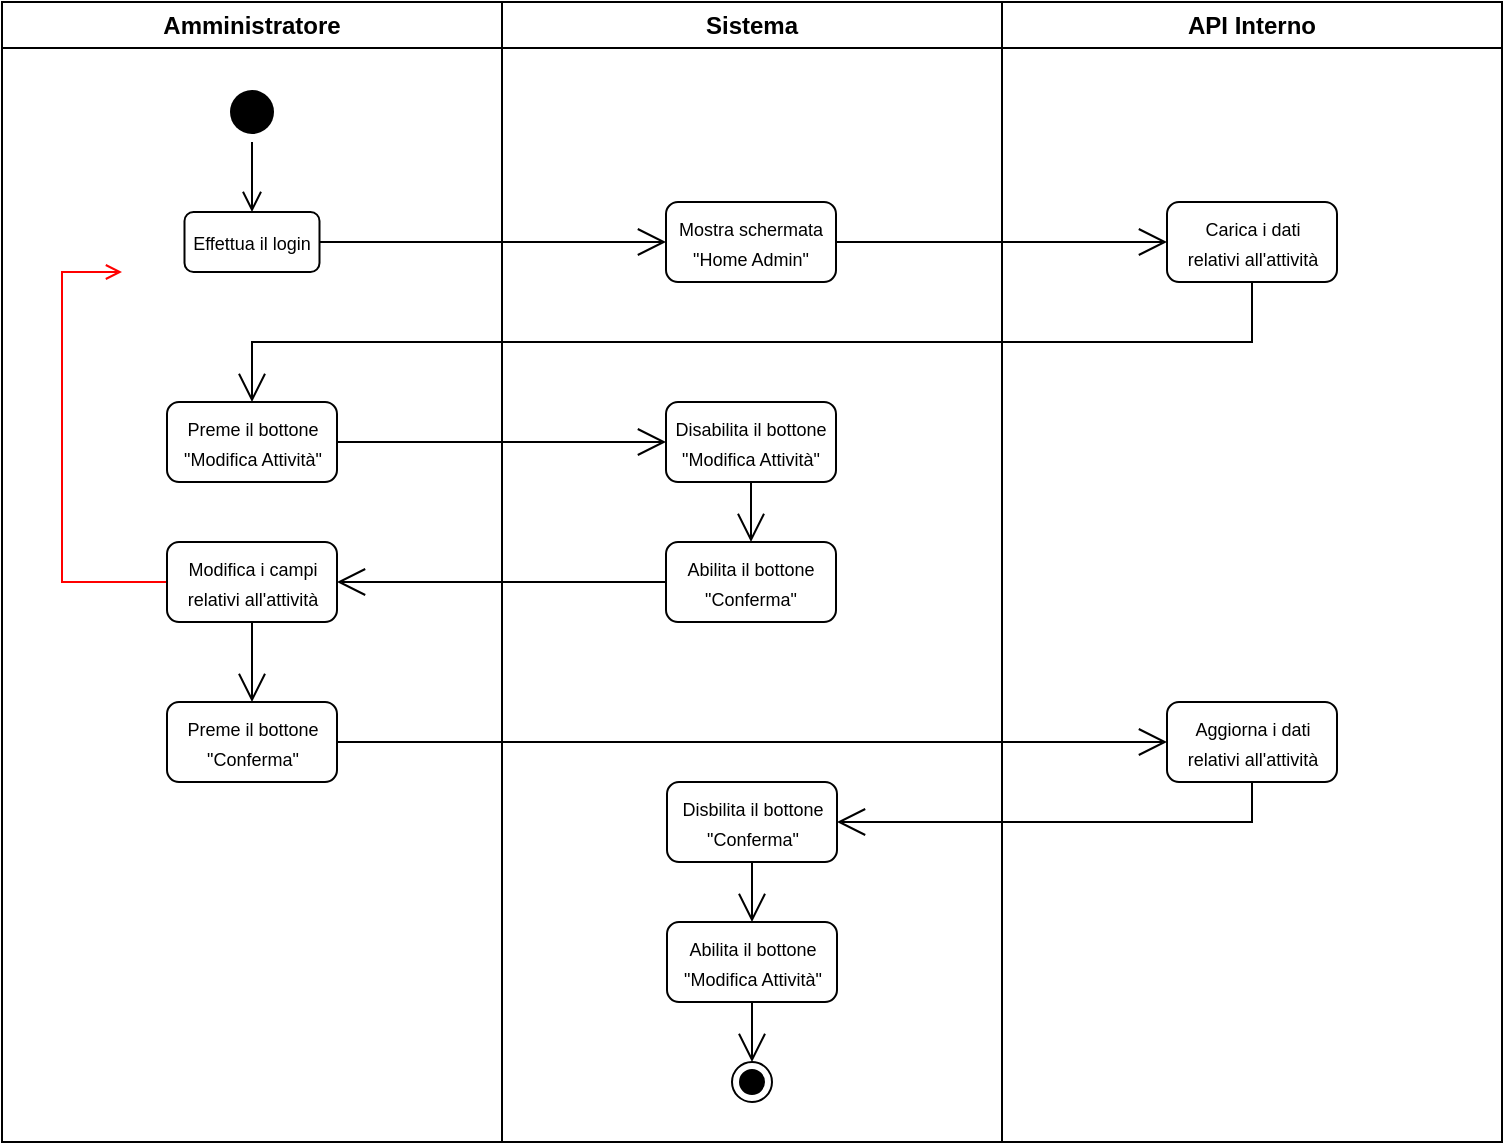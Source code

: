 <mxfile version="20.7.4" type="github">
  <diagram id="Zy6TgiktLHt2EOAxuK4o" name="Pagina-1">
    <mxGraphModel dx="1434" dy="796" grid="1" gridSize="10" guides="1" tooltips="1" connect="1" arrows="1" fold="1" page="1" pageScale="1" pageWidth="827" pageHeight="1169" math="0" shadow="0">
      <root>
        <mxCell id="0" />
        <mxCell id="1" parent="0" />
        <mxCell id="LdJUYDuIjC4-5wRXSj9j-1" value="Amministratore" style="swimlane;whiteSpace=wrap;startSize=23;" parent="1" vertex="1">
          <mxGeometry x="39" y="300" width="250" height="570" as="geometry" />
        </mxCell>
        <mxCell id="LdJUYDuIjC4-5wRXSj9j-9" value="" style="edgeStyle=elbowEdgeStyle;elbow=horizontal;strokeColor=#FF0000;endArrow=open;endFill=1;rounded=0" parent="LdJUYDuIjC4-5wRXSj9j-1" source="LdJUYDuIjC4-5wRXSj9j-7" edge="1">
          <mxGeometry width="100" height="100" relative="1" as="geometry">
            <mxPoint x="160" y="290" as="sourcePoint" />
            <mxPoint x="60" y="135" as="targetPoint" />
            <Array as="points">
              <mxPoint x="30" y="250" />
            </Array>
          </mxGeometry>
        </mxCell>
        <mxCell id="ra6ObjclHlcNwQBymZ_M-1" value="" style="ellipse;html=1;shape=startState;fillColor=#000000;strokeColor=none;" vertex="1" parent="LdJUYDuIjC4-5wRXSj9j-1">
          <mxGeometry x="110" y="40" width="30" height="30" as="geometry" />
        </mxCell>
        <mxCell id="ra6ObjclHlcNwQBymZ_M-3" value="&lt;font style=&quot;font-size: 9px;&quot;&gt;Effettua il login&lt;/font&gt;" style="rounded=1;whiteSpace=wrap;html=1;" vertex="1" parent="LdJUYDuIjC4-5wRXSj9j-1">
          <mxGeometry x="91.25" y="105" width="67.5" height="30" as="geometry" />
        </mxCell>
        <mxCell id="ra6ObjclHlcNwQBymZ_M-2" value="" style="edgeStyle=orthogonalEdgeStyle;html=1;verticalAlign=bottom;endArrow=open;endSize=8;strokeColor=#000000;rounded=0;entryX=0.5;entryY=0;entryDx=0;entryDy=0;" edge="1" source="ra6ObjclHlcNwQBymZ_M-1" parent="LdJUYDuIjC4-5wRXSj9j-1" target="ra6ObjclHlcNwQBymZ_M-3">
          <mxGeometry relative="1" as="geometry">
            <mxPoint x="125" y="110" as="targetPoint" />
          </mxGeometry>
        </mxCell>
        <mxCell id="ra6ObjclHlcNwQBymZ_M-10" value="&lt;font style=&quot;font-size: 9px;&quot;&gt;Preme il bottone&lt;br&gt;&quot;Modifica Attività&quot;&lt;br&gt;&lt;/font&gt;" style="rounded=1;whiteSpace=wrap;html=1;" vertex="1" parent="LdJUYDuIjC4-5wRXSj9j-1">
          <mxGeometry x="82.5" y="200" width="85" height="40" as="geometry" />
        </mxCell>
        <mxCell id="ra6ObjclHlcNwQBymZ_M-12" value="&lt;font style=&quot;font-size: 9px;&quot;&gt;Modifica i campi&lt;br&gt;relativi all&#39;attività&lt;br&gt;&lt;/font&gt;" style="rounded=1;whiteSpace=wrap;html=1;" vertex="1" parent="LdJUYDuIjC4-5wRXSj9j-1">
          <mxGeometry x="82.5" y="270" width="85" height="40" as="geometry" />
        </mxCell>
        <mxCell id="ra6ObjclHlcNwQBymZ_M-14" value="&lt;font style=&quot;font-size: 9px;&quot;&gt;Preme il bottone&lt;br&gt;&quot;Conferma&quot;&lt;br&gt;&lt;/font&gt;" style="rounded=1;whiteSpace=wrap;html=1;" vertex="1" parent="LdJUYDuIjC4-5wRXSj9j-1">
          <mxGeometry x="82.5" y="350" width="85" height="40" as="geometry" />
        </mxCell>
        <mxCell id="ra6ObjclHlcNwQBymZ_M-15" value="" style="endArrow=open;endFill=1;endSize=12;html=1;rounded=0;strokeColor=#000000;fontSize=9;exitX=0.5;exitY=1;exitDx=0;exitDy=0;entryX=0.5;entryY=0;entryDx=0;entryDy=0;" edge="1" parent="LdJUYDuIjC4-5wRXSj9j-1" source="ra6ObjclHlcNwQBymZ_M-12" target="ra6ObjclHlcNwQBymZ_M-14">
          <mxGeometry width="160" relative="1" as="geometry">
            <mxPoint x="125" y="330" as="sourcePoint" />
            <mxPoint x="125" y="350" as="targetPoint" />
          </mxGeometry>
        </mxCell>
        <mxCell id="LdJUYDuIjC4-5wRXSj9j-10" value="Sistema" style="swimlane;whiteSpace=wrap" parent="1" vertex="1">
          <mxGeometry x="289" y="300" width="250" height="570" as="geometry" />
        </mxCell>
        <mxCell id="ra6ObjclHlcNwQBymZ_M-5" value="&lt;font style=&quot;font-size: 9px;&quot;&gt;Mostra schermata&lt;br&gt;&quot;Home Admin&quot;&lt;br&gt;&lt;/font&gt;" style="rounded=1;whiteSpace=wrap;html=1;" vertex="1" parent="LdJUYDuIjC4-5wRXSj9j-10">
          <mxGeometry x="82" y="100" width="85" height="40" as="geometry" />
        </mxCell>
        <mxCell id="ra6ObjclHlcNwQBymZ_M-18" value="&lt;font style=&quot;font-size: 9px;&quot;&gt;Disabilita il bottone&lt;br&gt;&quot;Modifica Attività&quot;&lt;br&gt;&lt;/font&gt;" style="rounded=1;whiteSpace=wrap;html=1;" vertex="1" parent="LdJUYDuIjC4-5wRXSj9j-10">
          <mxGeometry x="82" y="200" width="85" height="40" as="geometry" />
        </mxCell>
        <mxCell id="ra6ObjclHlcNwQBymZ_M-19" value="&lt;font style=&quot;font-size: 9px;&quot;&gt;Abilita il bottone&lt;br&gt;&quot;Conferma&quot;&lt;br&gt;&lt;/font&gt;" style="rounded=1;whiteSpace=wrap;html=1;" vertex="1" parent="LdJUYDuIjC4-5wRXSj9j-10">
          <mxGeometry x="82" y="270" width="85" height="40" as="geometry" />
        </mxCell>
        <mxCell id="ra6ObjclHlcNwQBymZ_M-11" value="" style="endArrow=open;endFill=1;endSize=12;html=1;rounded=0;strokeColor=#000000;fontSize=9;exitX=0.5;exitY=1;exitDx=0;exitDy=0;entryX=0.5;entryY=0;entryDx=0;entryDy=0;" edge="1" parent="LdJUYDuIjC4-5wRXSj9j-10" source="ra6ObjclHlcNwQBymZ_M-18" target="ra6ObjclHlcNwQBymZ_M-19">
          <mxGeometry width="160" relative="1" as="geometry">
            <mxPoint x="71" y="250" as="sourcePoint" />
            <mxPoint x="-125" y="270" as="targetPoint" />
          </mxGeometry>
        </mxCell>
        <mxCell id="ra6ObjclHlcNwQBymZ_M-21" value="&lt;font style=&quot;font-size: 9px;&quot;&gt;Disbilita il bottone&lt;br&gt;&quot;Conferma&quot;&lt;br&gt;&lt;/font&gt;" style="rounded=1;whiteSpace=wrap;html=1;" vertex="1" parent="LdJUYDuIjC4-5wRXSj9j-10">
          <mxGeometry x="82.5" y="390" width="85" height="40" as="geometry" />
        </mxCell>
        <mxCell id="ra6ObjclHlcNwQBymZ_M-22" value="&lt;font style=&quot;font-size: 9px;&quot;&gt;Abilita il bottone&lt;br&gt;&quot;Modifica Attività&quot;&lt;br&gt;&lt;/font&gt;" style="rounded=1;whiteSpace=wrap;html=1;" vertex="1" parent="LdJUYDuIjC4-5wRXSj9j-10">
          <mxGeometry x="82.5" y="460" width="85" height="40" as="geometry" />
        </mxCell>
        <mxCell id="ra6ObjclHlcNwQBymZ_M-28" value="" style="endArrow=open;endFill=1;endSize=12;html=1;rounded=0;strokeColor=#000000;fontSize=9;exitX=0.5;exitY=1;exitDx=0;exitDy=0;entryX=0.5;entryY=0;entryDx=0;entryDy=0;" edge="1" parent="LdJUYDuIjC4-5wRXSj9j-10" source="ra6ObjclHlcNwQBymZ_M-21" target="ra6ObjclHlcNwQBymZ_M-22">
          <mxGeometry width="160" relative="1" as="geometry">
            <mxPoint x="71" y="400" as="sourcePoint" />
            <mxPoint x="231" y="400" as="targetPoint" />
          </mxGeometry>
        </mxCell>
        <mxCell id="ra6ObjclHlcNwQBymZ_M-29" value="" style="ellipse;html=1;shape=endState;fillColor=#000000;strokeColor=#000000;rounded=1;fontSize=9;" vertex="1" parent="LdJUYDuIjC4-5wRXSj9j-10">
          <mxGeometry x="115" y="530" width="20" height="20" as="geometry" />
        </mxCell>
        <mxCell id="ra6ObjclHlcNwQBymZ_M-30" value="" style="endArrow=open;endFill=1;endSize=12;html=1;rounded=0;strokeColor=#000000;fontSize=9;exitX=0.5;exitY=1;exitDx=0;exitDy=0;entryX=0.5;entryY=0;entryDx=0;entryDy=0;" edge="1" parent="LdJUYDuIjC4-5wRXSj9j-10" source="ra6ObjclHlcNwQBymZ_M-22" target="ra6ObjclHlcNwQBymZ_M-29">
          <mxGeometry width="160" relative="1" as="geometry">
            <mxPoint x="82" y="520" as="sourcePoint" />
            <mxPoint x="242" y="520" as="targetPoint" />
          </mxGeometry>
        </mxCell>
        <mxCell id="LdJUYDuIjC4-5wRXSj9j-29" value="API Interno" style="swimlane;whiteSpace=wrap" parent="1" vertex="1">
          <mxGeometry x="539" y="300" width="250" height="570" as="geometry" />
        </mxCell>
        <mxCell id="ra6ObjclHlcNwQBymZ_M-7" value="&lt;font style=&quot;font-size: 9px;&quot;&gt;Carica i dati&lt;br&gt;relativi all&#39;attività&lt;br&gt;&lt;/font&gt;" style="rounded=1;whiteSpace=wrap;html=1;" vertex="1" parent="LdJUYDuIjC4-5wRXSj9j-29">
          <mxGeometry x="82.5" y="100" width="85" height="40" as="geometry" />
        </mxCell>
        <mxCell id="ra6ObjclHlcNwQBymZ_M-25" value="&lt;font style=&quot;font-size: 9px;&quot;&gt;Aggiorna i dati&lt;br&gt;relativi all&#39;attività&lt;br&gt;&lt;/font&gt;" style="rounded=1;whiteSpace=wrap;html=1;" vertex="1" parent="LdJUYDuIjC4-5wRXSj9j-29">
          <mxGeometry x="82.5" y="350" width="85" height="40" as="geometry" />
        </mxCell>
        <mxCell id="ra6ObjclHlcNwQBymZ_M-4" value="" style="endArrow=open;endFill=1;endSize=12;html=1;rounded=0;strokeColor=#000000;exitX=1;exitY=0.5;exitDx=0;exitDy=0;entryX=0;entryY=0.5;entryDx=0;entryDy=0;" edge="1" parent="1" source="ra6ObjclHlcNwQBymZ_M-3" target="ra6ObjclHlcNwQBymZ_M-5">
          <mxGeometry width="160" relative="1" as="geometry">
            <mxPoint x="230" y="419.71" as="sourcePoint" />
            <mxPoint x="340" y="420" as="targetPoint" />
          </mxGeometry>
        </mxCell>
        <mxCell id="ra6ObjclHlcNwQBymZ_M-6" value="" style="endArrow=open;endFill=1;endSize=12;html=1;rounded=0;strokeColor=#000000;exitX=1;exitY=0.5;exitDx=0;exitDy=0;entryX=0;entryY=0.5;entryDx=0;entryDy=0;" edge="1" parent="1" source="ra6ObjclHlcNwQBymZ_M-5" target="ra6ObjclHlcNwQBymZ_M-7">
          <mxGeometry width="160" relative="1" as="geometry">
            <mxPoint x="520" y="419.71" as="sourcePoint" />
            <mxPoint x="600" y="420" as="targetPoint" />
          </mxGeometry>
        </mxCell>
        <mxCell id="ra6ObjclHlcNwQBymZ_M-8" value="" style="endArrow=open;endFill=1;endSize=12;html=1;rounded=0;strokeColor=#000000;fontSize=9;exitX=0.5;exitY=1;exitDx=0;exitDy=0;entryX=0.5;entryY=0;entryDx=0;entryDy=0;" edge="1" parent="1" source="ra6ObjclHlcNwQBymZ_M-7" target="ra6ObjclHlcNwQBymZ_M-10">
          <mxGeometry width="160" relative="1" as="geometry">
            <mxPoint x="360" y="550" as="sourcePoint" />
            <mxPoint x="160" y="490" as="targetPoint" />
            <Array as="points">
              <mxPoint x="664" y="470" />
              <mxPoint x="164" y="470" />
            </Array>
          </mxGeometry>
        </mxCell>
        <mxCell id="ra6ObjclHlcNwQBymZ_M-17" value="" style="endArrow=open;endFill=1;endSize=12;html=1;rounded=0;strokeColor=#000000;fontSize=9;exitX=1;exitY=0.5;exitDx=0;exitDy=0;entryX=0;entryY=0.5;entryDx=0;entryDy=0;" edge="1" parent="1" source="ra6ObjclHlcNwQBymZ_M-10" target="ra6ObjclHlcNwQBymZ_M-18">
          <mxGeometry width="160" relative="1" as="geometry">
            <mxPoint x="360" y="620" as="sourcePoint" />
            <mxPoint x="360" y="520" as="targetPoint" />
          </mxGeometry>
        </mxCell>
        <mxCell id="ra6ObjclHlcNwQBymZ_M-20" value="" style="endArrow=open;endFill=1;endSize=12;html=1;rounded=0;strokeColor=#000000;fontSize=9;entryX=1;entryY=0.5;entryDx=0;entryDy=0;exitX=0;exitY=0.5;exitDx=0;exitDy=0;" edge="1" parent="1" source="ra6ObjclHlcNwQBymZ_M-19" target="ra6ObjclHlcNwQBymZ_M-12">
          <mxGeometry width="160" relative="1" as="geometry">
            <mxPoint x="360" y="620" as="sourcePoint" />
            <mxPoint x="520" y="620" as="targetPoint" />
          </mxGeometry>
        </mxCell>
        <mxCell id="ra6ObjclHlcNwQBymZ_M-24" value="" style="endArrow=open;endFill=1;endSize=12;html=1;rounded=0;strokeColor=#000000;fontSize=9;entryX=0;entryY=0.5;entryDx=0;entryDy=0;exitX=1;exitY=0.5;exitDx=0;exitDy=0;" edge="1" parent="1" source="ra6ObjclHlcNwQBymZ_M-14" target="ra6ObjclHlcNwQBymZ_M-25">
          <mxGeometry width="160" relative="1" as="geometry">
            <mxPoint x="470" y="670" as="sourcePoint" />
            <mxPoint x="600" y="670" as="targetPoint" />
          </mxGeometry>
        </mxCell>
        <mxCell id="ra6ObjclHlcNwQBymZ_M-27" value="" style="endArrow=open;endFill=1;endSize=12;html=1;rounded=0;strokeColor=#000000;fontSize=9;exitX=0.5;exitY=1;exitDx=0;exitDy=0;entryX=1;entryY=0.5;entryDx=0;entryDy=0;" edge="1" parent="1" source="ra6ObjclHlcNwQBymZ_M-25" target="ra6ObjclHlcNwQBymZ_M-21">
          <mxGeometry width="160" relative="1" as="geometry">
            <mxPoint x="590" y="740" as="sourcePoint" />
            <mxPoint x="750" y="740" as="targetPoint" />
            <Array as="points">
              <mxPoint x="664" y="710" />
            </Array>
          </mxGeometry>
        </mxCell>
      </root>
    </mxGraphModel>
  </diagram>
</mxfile>

